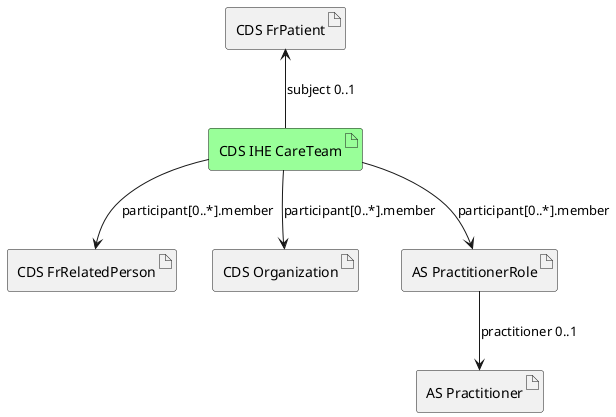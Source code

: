 @startuml document-overview

artifact "CDS FrPatient" as patient
artifact "CDS IHE CareTeam" as careteam #99FF99

artifact "CDS FrRelatedPerson" as cdsfrrelatedperson
artifact "CDS Organization" as cdsorganization
artifact "AS Practitioner" as aspractitioner
artifact "AS PractitionerRole" as aspractitionerrole

url of patient is [[StructureDefinition-cds-fr-patient.html]]
url of cdsfrrelatedperson is [[StructureDefinition-cds-fr-related-person.html]]
url of careteam is [[StructureDefinition-cds-ihe-careteam.html]]
url of cdsorganization is [[StructureDefinition-cds-organization.html]]

' ###########
' # Patient #
' ###########
patient <-- careteam : subject 0..1


' ############
' # careteam #
' ############
careteam --> cdsfrrelatedperson : participant[0..*].member
careteam --> cdsorganization : participant[0..*].member
careteam --> aspractitionerrole : participant[0..*].member

' ##################
' # frorganization #
' ##################
' asorganization --> asorganization : partof 1..*


' Dans le schéma initial, il y a d'autres relations qui n'ont pas été tracées : Lien entre orgaint et FrOrganization, Lien entre practitionerrole et organization.


' ####################
' # practitionerrole #
' ####################
aspractitionerrole -->  aspractitioner : practitioner 0..1

@enduml
